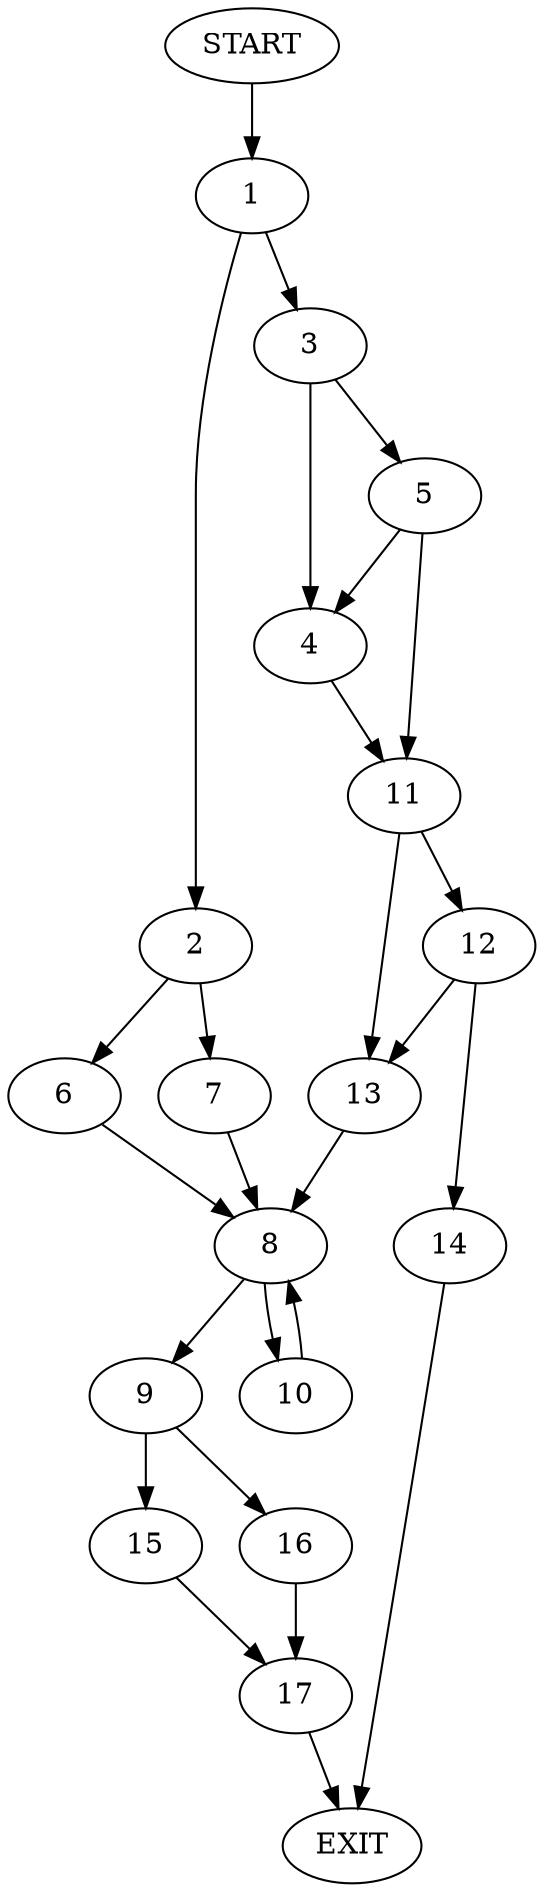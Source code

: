 digraph {
0 [label="START"]
18 [label="EXIT"]
0 -> 1
1 -> 2
1 -> 3
3 -> 4
3 -> 5
2 -> 6
2 -> 7
6 -> 8
7 -> 8
8 -> 9
8 -> 10
4 -> 11
5 -> 4
5 -> 11
11 -> 12
11 -> 13
12 -> 14
12 -> 13
13 -> 8
14 -> 18
9 -> 15
9 -> 16
10 -> 8
16 -> 17
15 -> 17
17 -> 18
}
